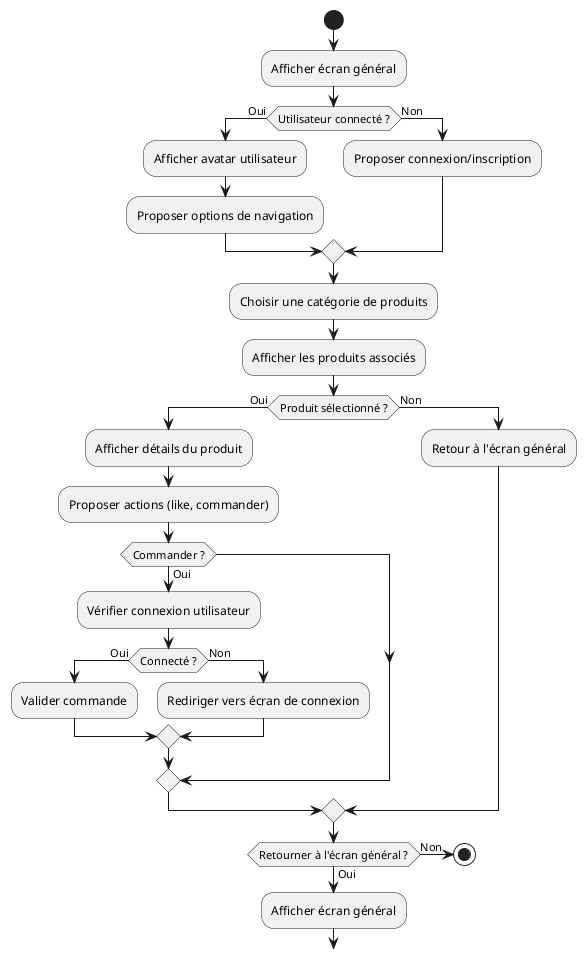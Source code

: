 @startuml
start
:Afficher écran général;
if (Utilisateur connecté ?) then (Oui)
  :Afficher avatar utilisateur;
  :Proposer options de navigation;
else (Non)
  :Proposer connexion/inscription;
endif

:Choisir une catégorie de produits;
:Afficher les produits associés;

if (Produit sélectionné ?) then (Oui)
  :Afficher détails du produit;
  :Proposer actions (like, commander);
  if (Commander ?) then (Oui)
    :Vérifier connexion utilisateur;
    if (Connecté ?) then (Oui)
      :Valider commande;
    else (Non)
      :Rediriger vers écran de connexion;
    endif
  endif
else (Non)
  :Retour à l'écran général;
endif

if (Retourner à l'écran général ?) then (Oui)
  :Afficher écran général;
else (Non)
  stop
endif
@enduml

